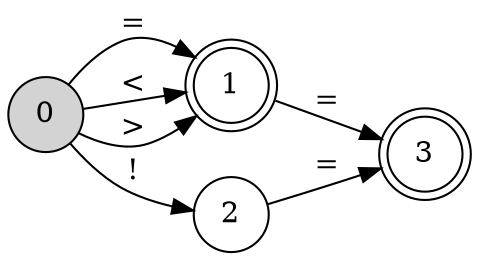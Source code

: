 digraph { rankdir=LR; size="8,5" node [shape=circle] 0 -> 1 [label="="]; 0 -> 2 [label="!"]; 0 -> 1 [label="<"]; 0 -> 1 [label=">"]; 1 -> 3 [label="="]; 2 -> 3 [label="="]; 3;1,3 [shape = doublecircle]0 [style = filled, fillcolor = lightgrey]}
